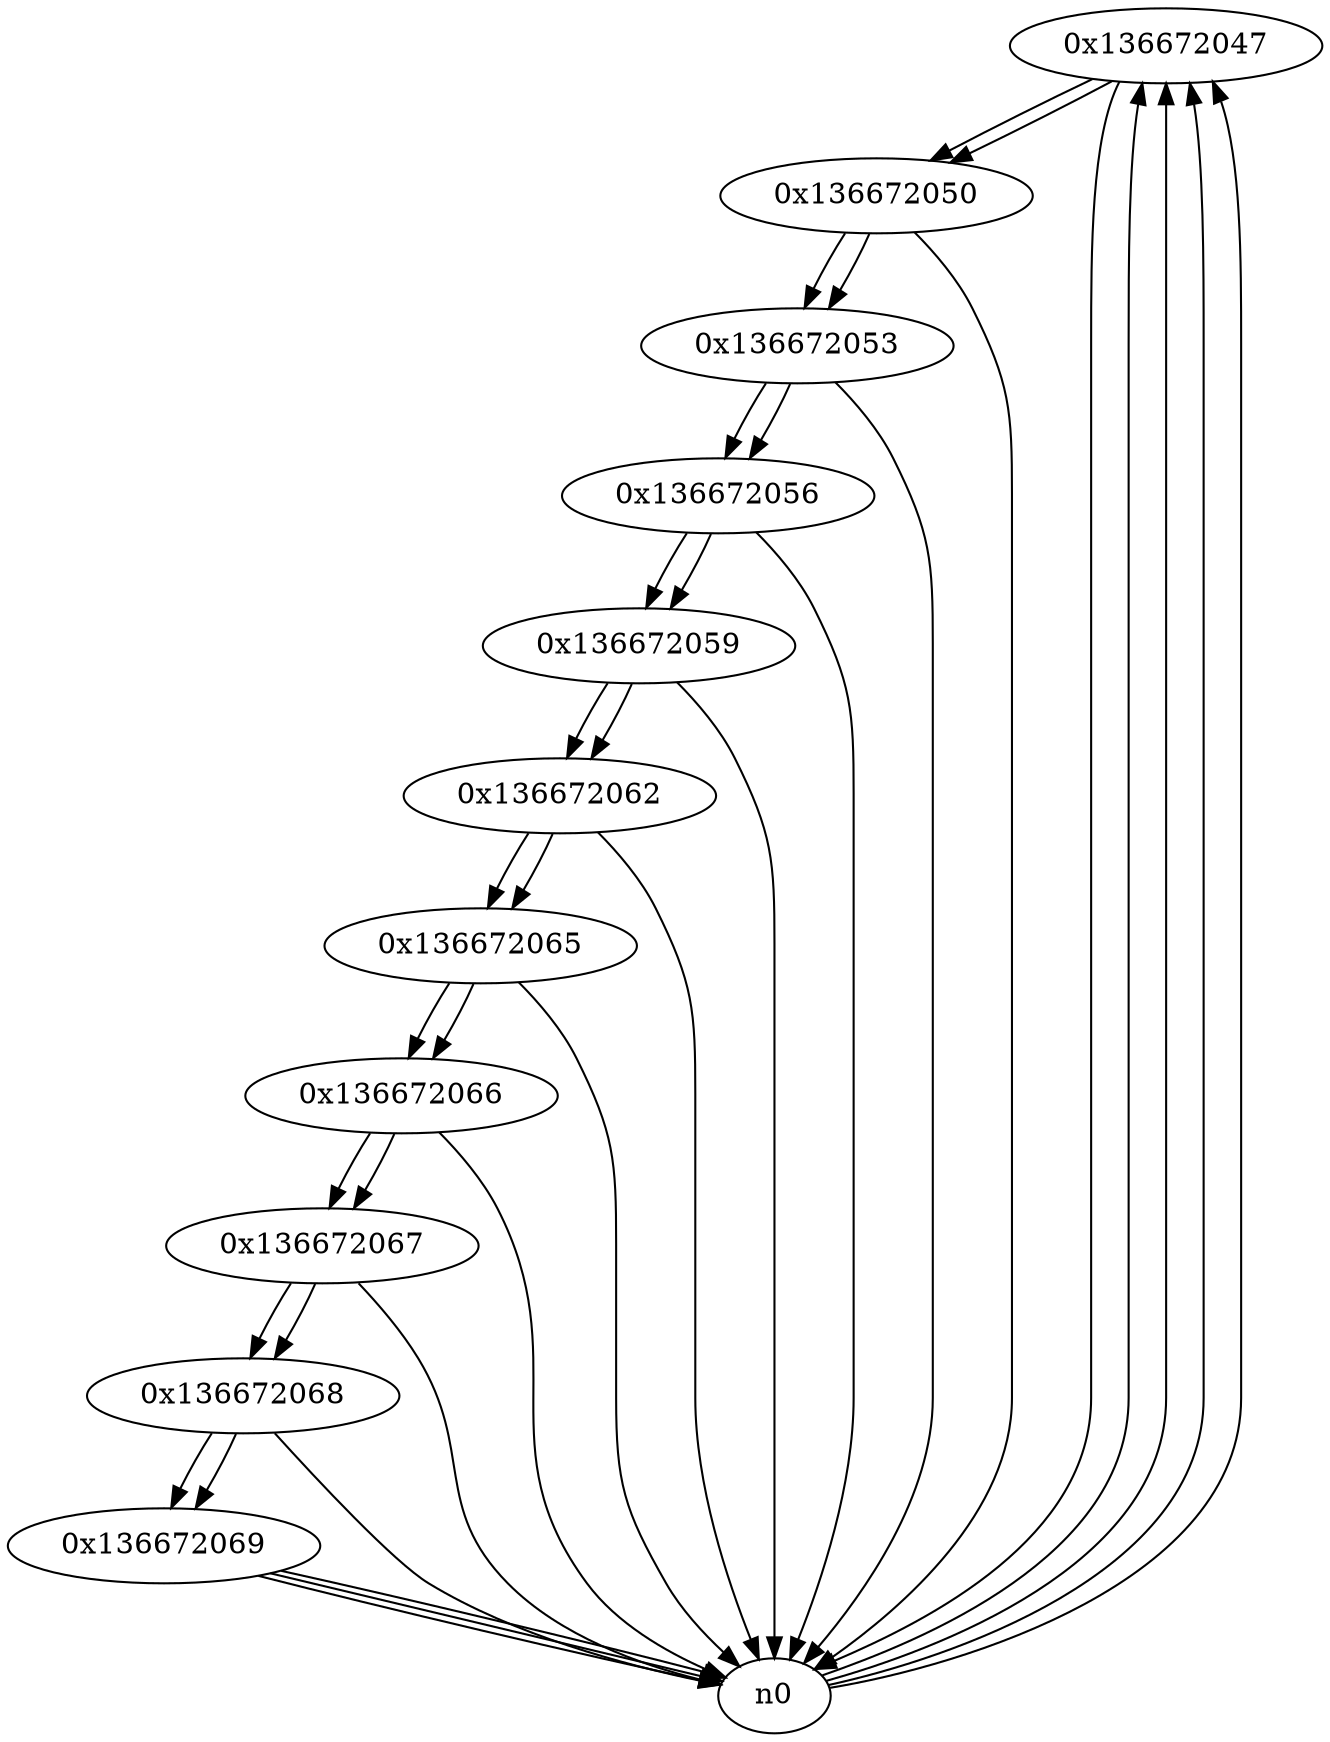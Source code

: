 digraph G{
/* nodes */
  n1 [label="0x136672047"]
  n2 [label="0x136672050"]
  n3 [label="0x136672053"]
  n4 [label="0x136672056"]
  n5 [label="0x136672059"]
  n6 [label="0x136672062"]
  n7 [label="0x136672065"]
  n8 [label="0x136672066"]
  n9 [label="0x136672067"]
  n10 [label="0x136672068"]
  n11 [label="0x136672069"]
/* edges */
n1 -> n2;
n1 -> n0;
n0 -> n1;
n0 -> n1;
n0 -> n1;
n0 -> n1;
n2 -> n3;
n2 -> n0;
n1 -> n2;
n3 -> n4;
n3 -> n0;
n2 -> n3;
n4 -> n5;
n4 -> n0;
n3 -> n4;
n5 -> n6;
n5 -> n0;
n4 -> n5;
n6 -> n7;
n6 -> n0;
n5 -> n6;
n7 -> n8;
n7 -> n0;
n6 -> n7;
n8 -> n9;
n8 -> n0;
n7 -> n8;
n9 -> n10;
n9 -> n0;
n8 -> n9;
n10 -> n11;
n10 -> n0;
n9 -> n10;
n11 -> n0;
n11 -> n0;
n11 -> n0;
n10 -> n11;
}
